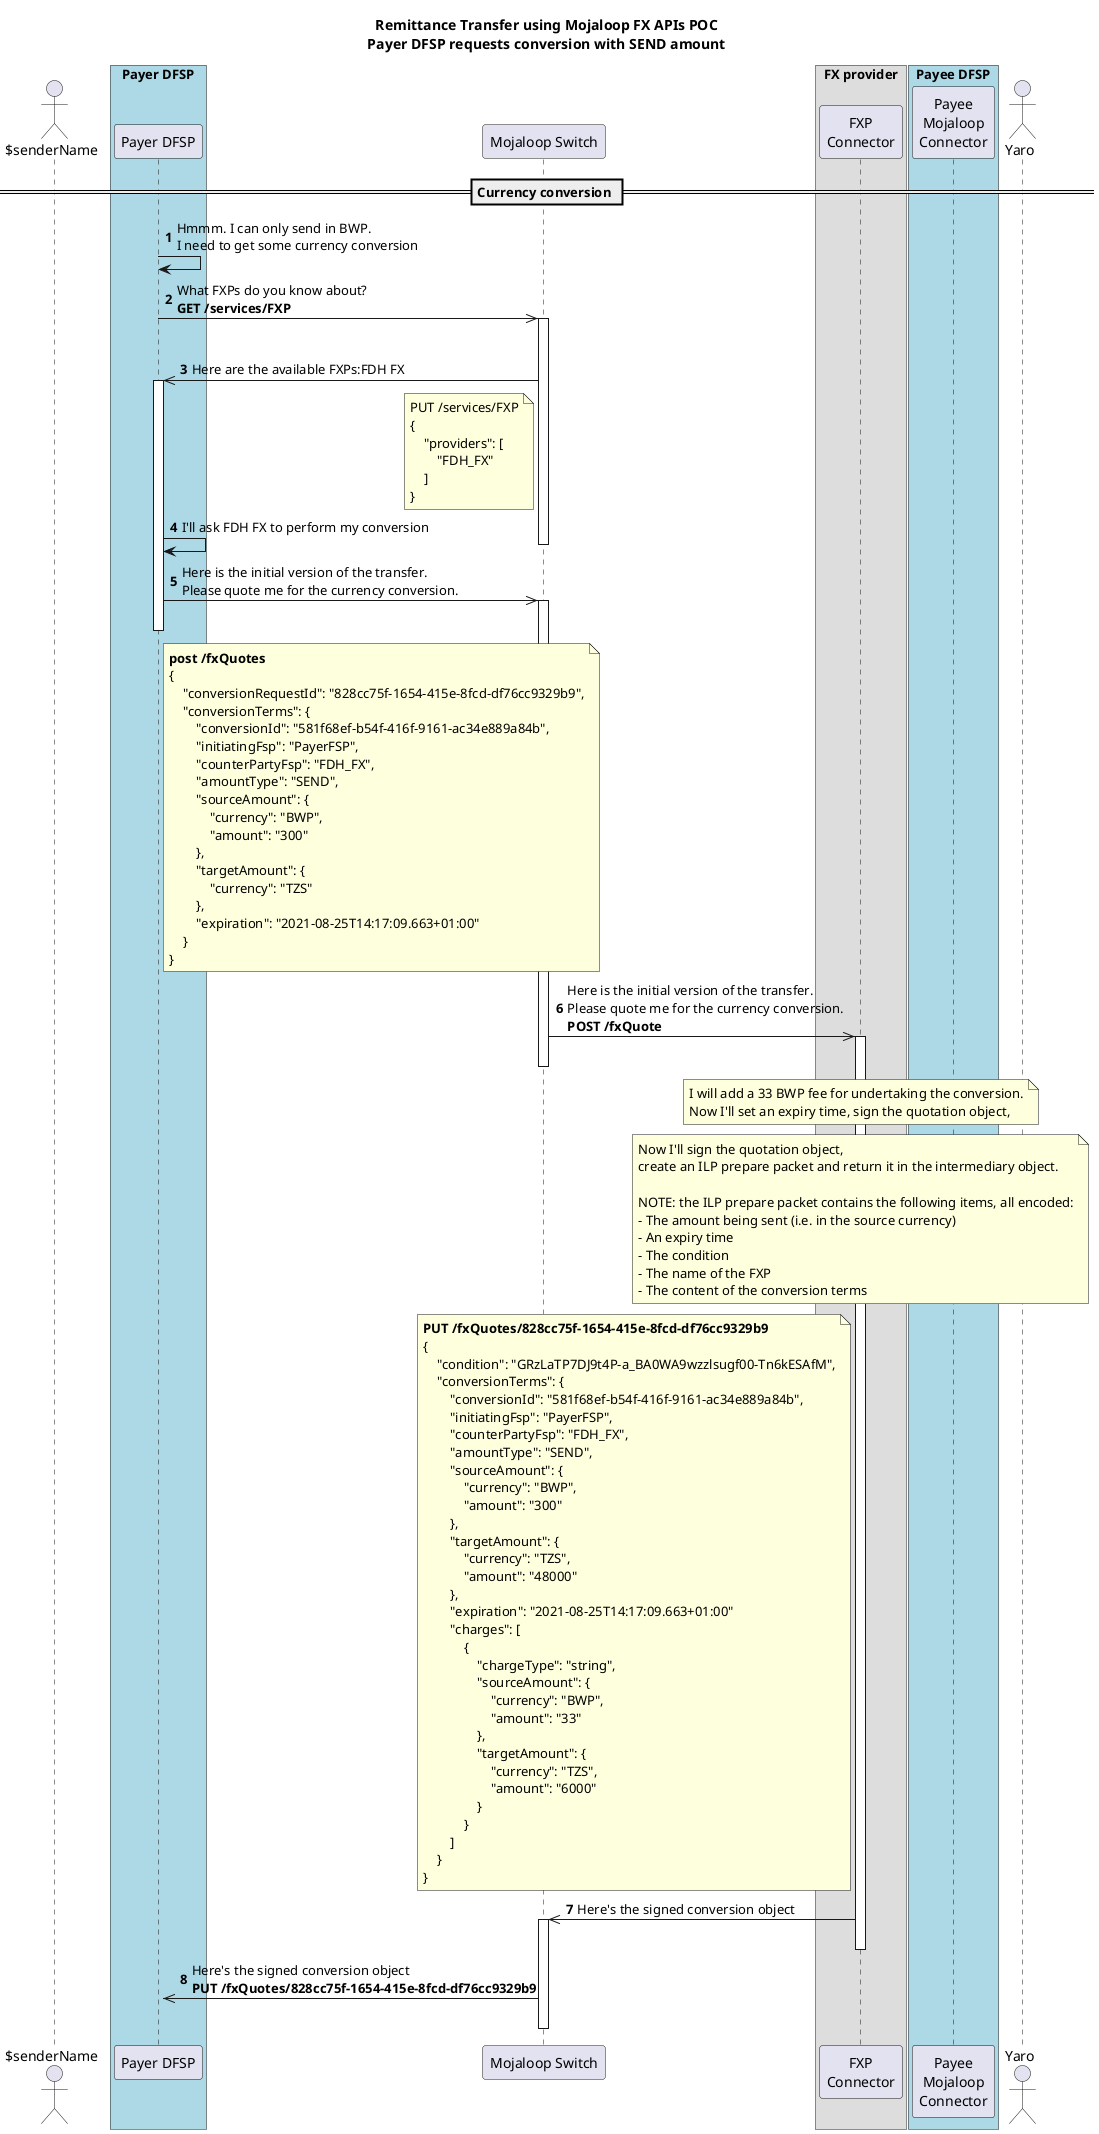@startuml

!$simplified = true
!$hideSwitchDetail = false
!$advancedCoreConnectorFlow = true
!$senderLastName = ""
!$senderDOB = "1966-06-16"
!$receiverName = "Yaro"
!$receiverFirstName = "Yaro"
!$receiverMiddleName = ""
!$receiverLastName = ""
!$receiverDOB = "1966-06-16"
!$payerCurrency = "BWP"
!$payeeCurrency = "TZS"
!$payerFSPID = "PayerFSP"
!$payeeFSPID = "PayeeFSP"
!$fxpID = "FDH_FX"
!$payerMSISDN = "26787654321"
!$payeeMSISDN = "2551234567890"
!$payeeReceiveAmount = "44000"
!$payerSendAmount = "300"
!$payeeFee = "4000"
!$targetAmount = "48000"
!$fxpChargesSource = "33"
!$fxpChargesTarget = "6000"
!$fxpSourceAmount = "300"
!$fxpTargetAmount = "48000"
!$totalChargesSourceCurrency = "55"
!$totalChargesTargetCurrency = "10000"
!$conversionRequestId = "828cc75f-1654-415e-8fcd-df76cc9329b9"
!$conversionId = "581f68ef-b54f-416f-9161-ac34e889a84b"
!$homeTransactionId = "string"
!$quoteId = "382987a8-75ce-4037-b500-c475e08c1727"
!$transactionId = "d9ce59d4-3598-4396-8630-581bb0551451"
!$quotePayerExpiration = "2021-08-25T14:17:09.663+01:00"
!$quotePayeeExpiration = "2021-08-25T14:17:09.663+01:00"
!$commitRequestId = "77c9d78d-c26a-4474-8b3c-99b96a814bfc"
!$determiningTransferId = "d9ce59d4-3598-4396-8630-581bb0551451"
!$transferId = "d9ce59d4-3598-4396-8630-581bb0551451"
!$fxCondition = "GRzLaTP7DJ9t4P-a_BA0WA9wzzlsugf00-Tn6kESAfM"
!$condition = "HOr22-H3AfTDHrSkPjJtVPRdKouuMkDXTR4ejlQa8Ks"

title Remittance Transfer using Mojaloop FX APIs POC\nPayer DFSP requests conversion with SEND amount
actor "$senderName" as A1
box "Payer DFSP" #LightBlue  
  participant "Payer DFSP" as D1
end box

participant "Mojaloop Switch" as S1

'box "Discovery Service" #LightYellow
'  participant "ALS Oracle" as ALS
'end box

box "FX provider"  
  participant "FXP\nConnector" as FXP
end box

box "Payee DFSP" #LightBlue   
  participant "Payee\nMojaloop\nConnector" as D2
end box

actor "$receiverName" as A2
autonumber

== Currency conversion ==

D1->D1:Hmmm. I can only send in $payerCurrency.\nI need to get some currency conversion

D1->>S1:What FXPs do you know about?\n**GET /services/FXP**
activate S1
!if ($simplified != true)
S1-->>D1:202 I'll get back to you
!endif
deactivate D1

S1->>D1:Here are the available FXPs:FDH FX
note left of S1
    PUT /services/FXP
    {
        "providers": [
            "$fxpID"
        ]
    }
end note
activate D1
!if ($simplified != true)
D1-->>S1:200 Gotcha
!endif


D1->D1:I'll ask FDH FX to perform my conversion


deactivate S1


D1->>S1:Here is the initial version of the transfer.\nPlease quote me for the currency conversion.

note right of D1
    **post /fxQuotes**
    {
        "conversionRequestId": "$conversionRequestId",
        "conversionTerms": {
            "conversionId": "$conversionId",
            "initiatingFsp": "$payerFSPID",
            "counterPartyFsp": "$fxpID",
            "amountType": "SEND",
            "sourceAmount": {
                "currency": "$payerCurrency",
                "amount": "$payerSendAmount"
            },
            "targetAmount": {
                "currency": "$payeeCurrency"
            },
            "expiration": "2021-08-25T14:17:09.663+01:00"
        }
    }
end note

activate S1
!if ($simplified != true)
S1-->>D1:202 I'll get back to you
!endif
deactivate D1
S1->>FXP:Here is the initial version of the transfer.\nPlease quote me for the currency conversion.\n**POST /fxQuote**
activate FXP
!if ($simplified != true)
FXP-->>S1:202 I'll get back to you
!endif
deactivate S1

note over FXP
    I will add a $fxpChargesSource $payerCurrency fee for undertaking the conversion.
    Now I'll set an expiry time, sign the quotation object,
end note
!if ($simplified != true)
note right of FXP
    {
        "conversionTerms": {
            "conversionId": "$conversionId",
            "initiatingFsp": "$payerFSPID",
            "counterPartyFsp": "$fxpID",
            "amountType": "SEND",
            "sourceAmount": {
                "currency": "$payerCurrency",
                "amount": "$fxpSourceAmount"
            },
            "targetAmount": {
                "currency": "$payeeCurrency",
                "amount": "$fxpTargetAmount"
            },
            "expiration": "2021-08-25T14:17:09.663+01:00"
            "charges": [
                {
                    "chargeType": "string",
                    "sourceAmount": {
                        "currency": "$payerCurrency",
                        "amount": "$fxpChargesSource"
                    },
                    "targetAmount": {
                        "currency": "$payeeCurrency",
                        "amount": "$fxpChargesTarget"
                    }
                }
            ]
        }
    }
end note
!endif

note over FXP
    Now I'll sign the quotation object,
    create an ILP prepare packet and return it in the intermediary object.

    NOTE: the ILP prepare packet contains the following items, all encoded:
    - The amount being sent (i.e. in the source currency)
    - An expiry time
    - The condition
    - The name of the FXP
    - The content of the conversion terms
end note

note left of FXP
    **PUT /fxQuotes/$conversionRequestId**
    {
        "condition": "$fxCondition",
        "conversionTerms": {
            "conversionId": "$conversionId",
            "initiatingFsp": "$payerFSPID",
            "counterPartyFsp": "$fxpID",
            "amountType": "SEND",
            "sourceAmount": {
                "currency": "$payerCurrency",
                "amount": "$fxpSourceAmount"
            },
            "targetAmount": {
                "currency": "$payeeCurrency",
                "amount": "$fxpTargetAmount"
            },
            "expiration": "2021-08-25T14:17:09.663+01:00"
            "charges": [
                {
                    "chargeType": "string",
                    "sourceAmount": {
                        "currency": "$payerCurrency",
                        "amount": "$fxpChargesSource"
                    },
                    "targetAmount": {
                        "currency": "$payeeCurrency",
                        "amount": "$fxpChargesTarget"
                    }
                }
            ]
        }
    }
end note

FXP->>S1:Here's the signed conversion object
activate S1
!if ($simplified != true)
S1-->>FXP:200 Gotcha
!endif
deactivate FXP
S1->>D1:Here's the signed conversion object\n**PUT /fxQuotes/$conversionRequestId**
activate D1
!if ($simplified != true)
D1-->>S1:Gotcha
!endif
deactivate S1
@enduml
